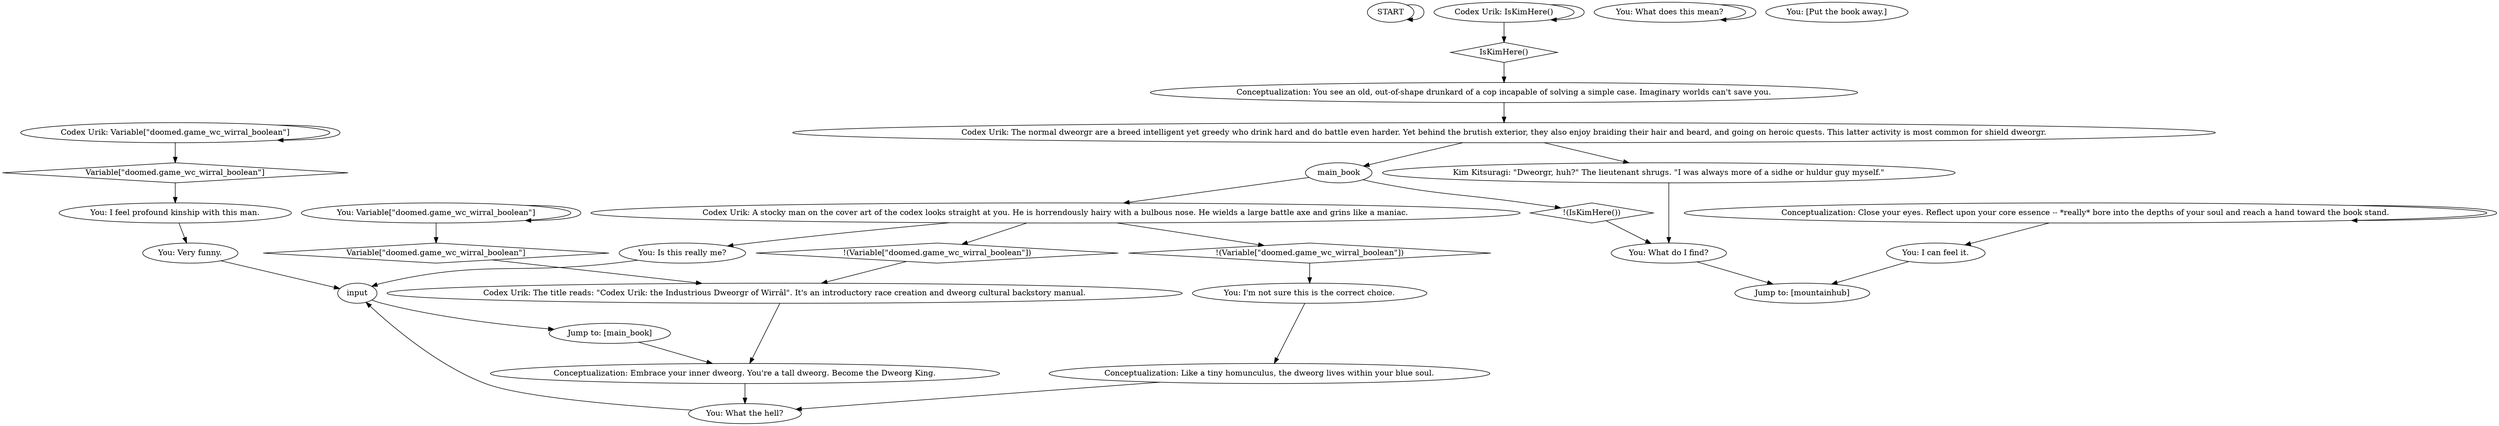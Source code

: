 # INVENTORY / CODEX URIK
# An introductory race creation and dweorg cultural backstory manual available to purchase in the board game mountain.
# ==================================================
digraph G {
	  0 [label="START"];
	  1 [label="input"];
	  2 [label="Codex Urik: The normal dweorgr are a breed intelligent yet greedy who drink hard and do battle even harder. Yet behind the brutish exterior, they also enjoy braiding their hair and beard, and going on heroic quests. This latter activity is most common for shield dweorgr."];
	  3 [label="Jump to: [main_book]"];
	  4 [label="Codex Urik: The title reads: \"Codex Urik: the Industrious Dweorgr of Wirrâl\". It's an introductory race creation and dweorg cultural backstory manual."];
	  5 [label="Codex Urik: Variable[\"doomed.game_wc_wirral_boolean\"]"];
	  6 [label="Variable[\"doomed.game_wc_wirral_boolean\"]", shape=diamond];
	  7 [label="!(Variable[\"doomed.game_wc_wirral_boolean\"])", shape=diamond];
	  8 [label="You: Very funny."];
	  9 [label="Conceptualization: Embrace your inner dweorg. You're a tall dweorg. Become the Dweorg King."];
	  10 [label="main_book"];
	  11 [label="You: I'm not sure this is the correct choice."];
	  12 [label="Conceptualization: You see an old, out-of-shape drunkard of a cop incapable of solving a simple case. Imaginary worlds can't save you."];
	  13 [label="Kim Kitsuragi: \"Dweorgr, huh?\" The lieutenant shrugs. \"I was always more of a sidhe or huldur guy myself.\""];
	  14 [label="You: I feel profound kinship with this man."];
	  15 [label="Conceptualization: Close your eyes. Reflect upon your core essence -- *really* bore into the depths of your soul and reach a hand toward the book stand."];
	  16 [label="You: What do I find?"];
	  17 [label="Jump to: [mountainhub]"];
	  18 [label="Codex Urik: A stocky man on the cover art of the codex looks straight at you. He is horrendously hairy with a bulbous nose. He wields a large battle axe and grins like a maniac."];
	  19 [label="You: What does this mean?"];
	  20 [label="You: Variable[\"doomed.game_wc_wirral_boolean\"]"];
	  21 [label="Variable[\"doomed.game_wc_wirral_boolean\"]", shape=diamond];
	  22 [label="!(Variable[\"doomed.game_wc_wirral_boolean\"])", shape=diamond];
	  23 [label="You: What the hell?"];
	  24 [label="Codex Urik: IsKimHere()"];
	  25 [label="IsKimHere()", shape=diamond];
	  26 [label="!(IsKimHere())", shape=diamond];
	  27 [label="You: [Put the book away.]"];
	  28 [label="You: I can feel it."];
	  29 [label="You: Is this really me?"];
	  30 [label="Conceptualization: Like a tiny homunculus, the dweorg lives within your blue soul."];
	  0 -> 0
	  1 -> 3
	  2 -> 10
	  2 -> 13
	  3 -> 9
	  4 -> 9
	  5 -> 5
	  5 -> 6
	  6 -> 14
	  7 -> 11
	  8 -> 1
	  9 -> 23
	  10 -> 18
	  10 -> 26
	  11 -> 30
	  12 -> 2
	  13 -> 16
	  14 -> 8
	  15 -> 28
	  15 -> 15
	  16 -> 17
	  18 -> 29
	  18 -> 22
	  18 -> 7
	  19 -> 19
	  20 -> 20
	  20 -> 21
	  21 -> 4
	  22 -> 4
	  23 -> 1
	  24 -> 24
	  24 -> 25
	  25 -> 12
	  26 -> 16
	  28 -> 17
	  29 -> 1
	  30 -> 23
}

